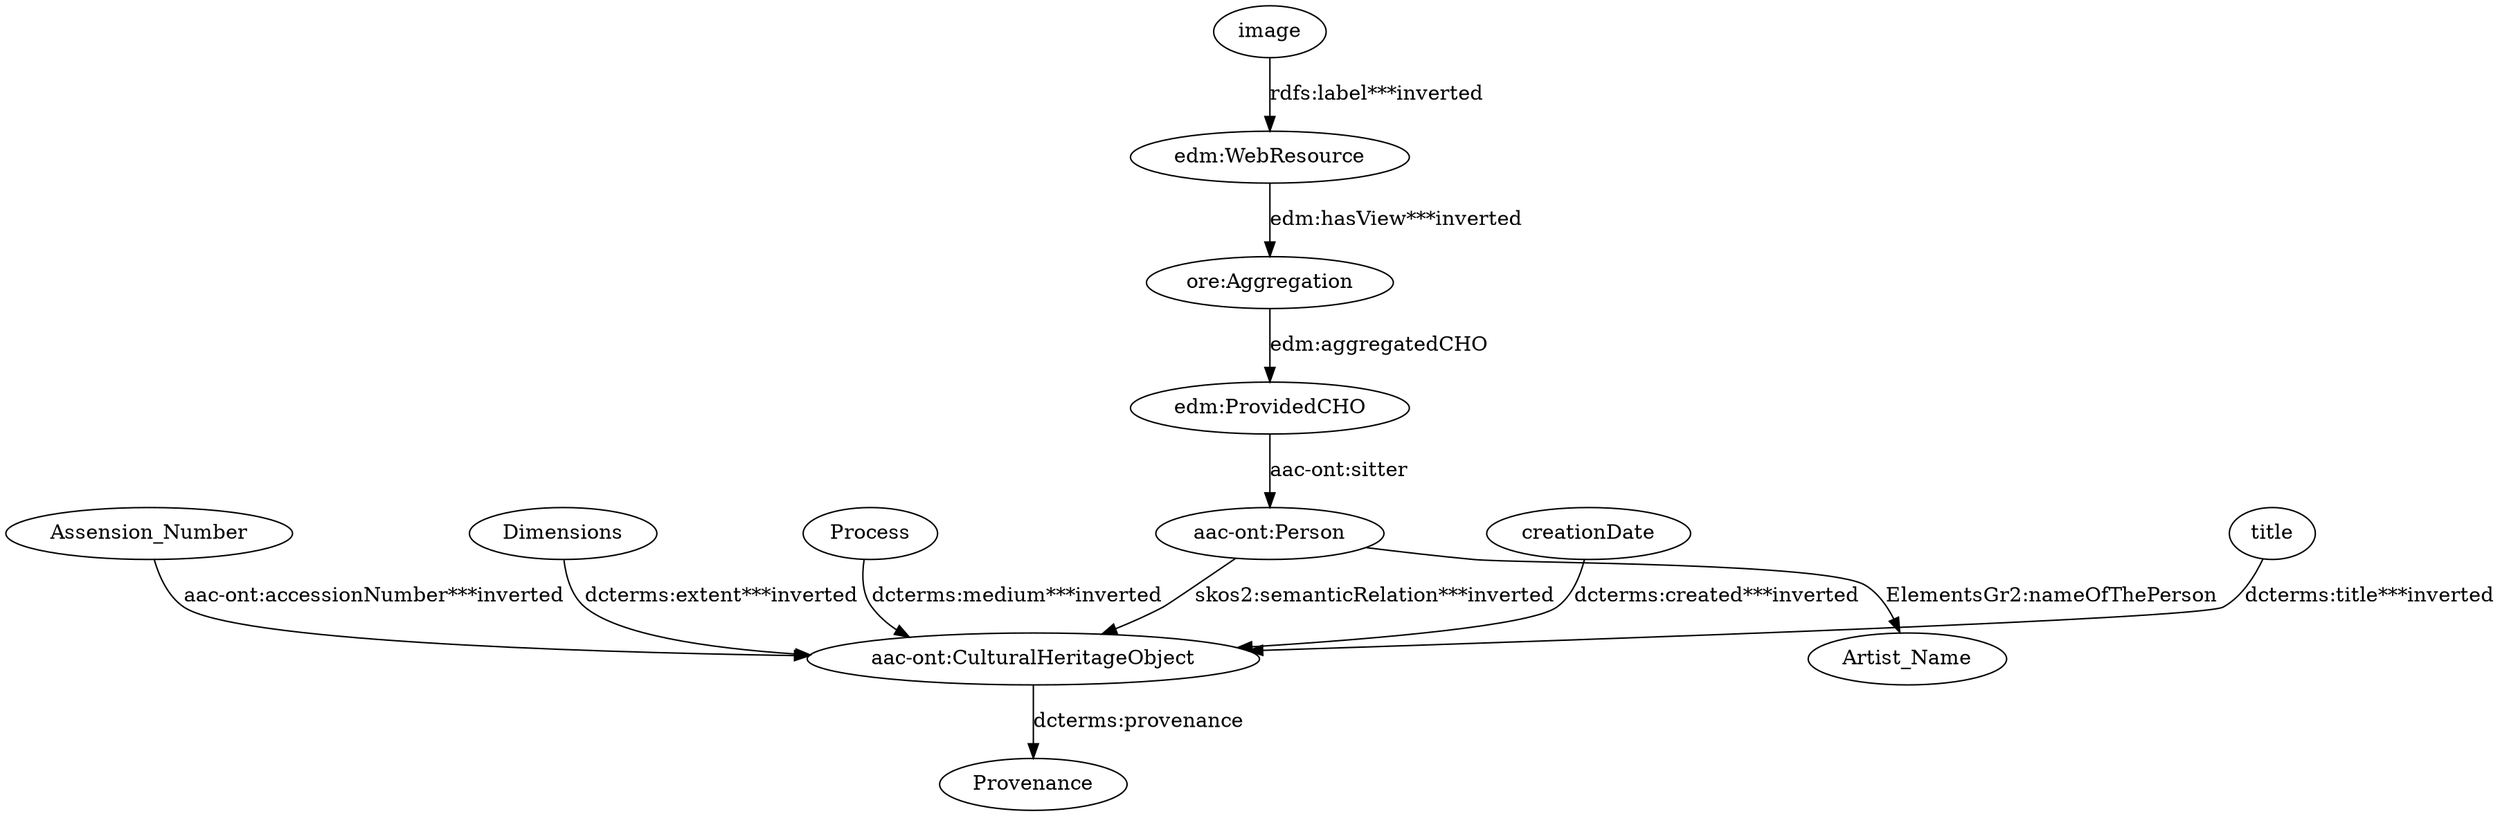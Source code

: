 digraph {
  Assension_Number [type=attribute_name,label=Assension_Number]
  "aac-ont:CulturalHeritageObject1" [type=class_uri,label="aac-ont:CulturalHeritageObject"]
  Dimensions [type=attribute_name,label=Dimensions]
  Process [type=attribute_name,label=Process]
  Provenance [type=attribute_name,label=Provenance]
  "aac-ont:Person1" [type=class_uri,label="aac-ont:Person"]
  Artist_Name [type=attribute_name,label=Artist_Name]
  creationDate [type=attribute_name,label=creationDate]
  "edm:ProvidedCHO" [type=class_uri,label="edm:ProvidedCHO"]
  "edm:WebResource1" [type=class_uri,label="edm:WebResource"]
  "ore:Aggregation" [type=class_uri,label="ore:Aggregation"]
  image [type=attribute_name,label=image]
  title [type=attribute_name,label=title]
  Assension_Number -> "aac-ont:CulturalHeritageObject1" [type=st_property_uri,label="aac-ont:accessionNumber***inverted"]
  Dimensions -> "aac-ont:CulturalHeritageObject1" [type=st_property_uri,label="dcterms:extent***inverted"]
  Process -> "aac-ont:CulturalHeritageObject1" [type=st_property_uri,label="dcterms:medium***inverted"]
  "aac-ont:CulturalHeritageObject1" -> Provenance [label="dcterms:provenance",type=st_property_uri]
  "aac-ont:Person1" -> Artist_Name [label="ElementsGr2:nameOfThePerson",type=st_property_uri]
  "aac-ont:Person1" -> "aac-ont:CulturalHeritageObject1" [type=inherited,label="skos2:semanticRelation***inverted"]
  creationDate -> "aac-ont:CulturalHeritageObject1" [type=st_property_uri,label="dcterms:created***inverted"]
  "edm:ProvidedCHO" -> "aac-ont:Person1" [label="aac-ont:sitter",type=direct_property_uri]
  "edm:WebResource1" -> "ore:Aggregation" [type=direct_property_uri,label="edm:hasView***inverted"]
  image -> "edm:WebResource1" [type=st_property_uri,label="rdfs:label***inverted"]
  "ore:Aggregation" -> "edm:ProvidedCHO" [label="edm:aggregatedCHO",type=direct_property_uri]
  title -> "aac-ont:CulturalHeritageObject1" [type=st_property_uri,label="dcterms:title***inverted"]
}
